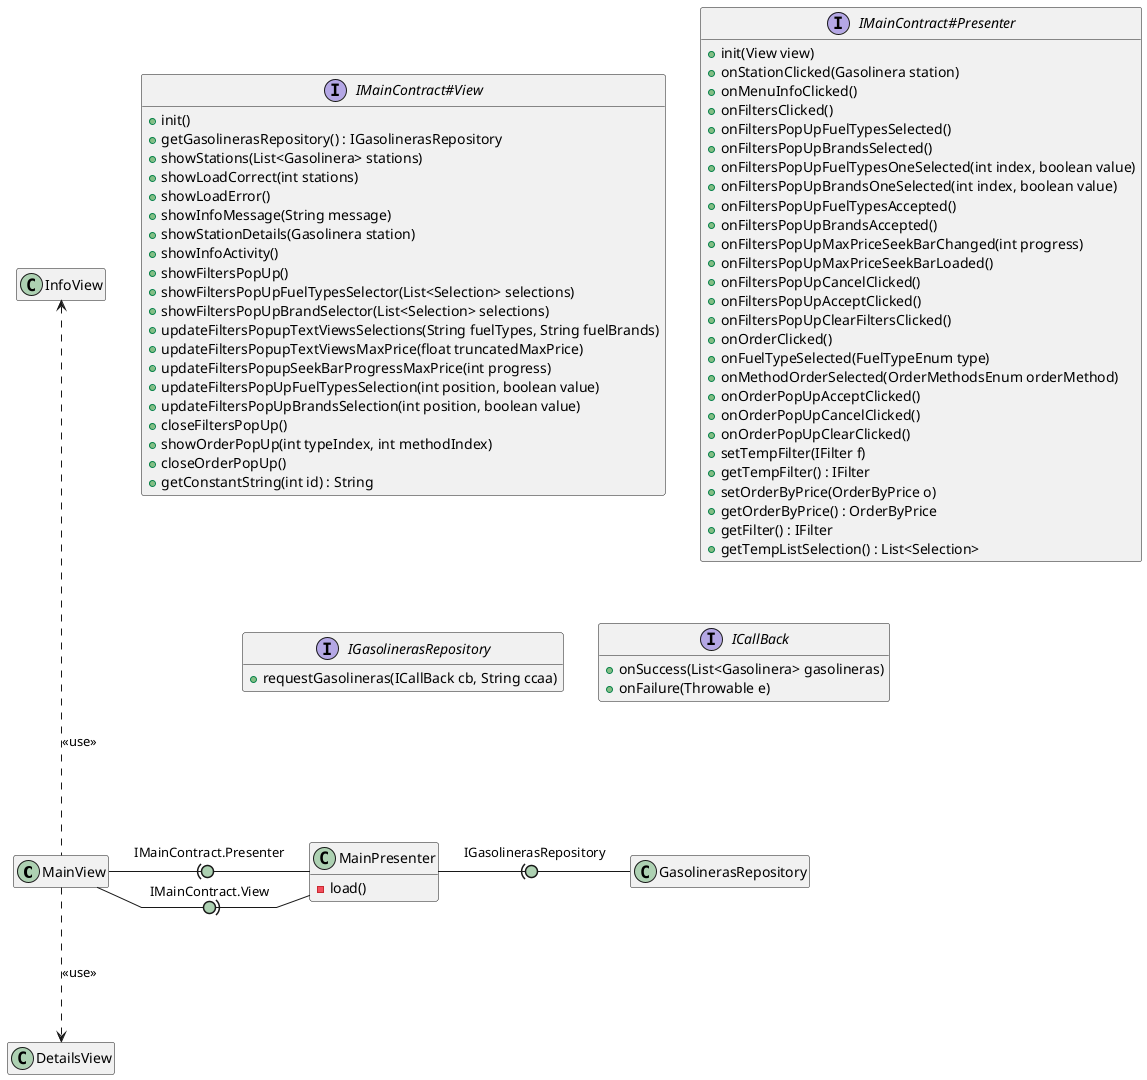@startuml clases

hide empty members
skinparam linetype polyline
skinparam arrowLollipopColor #ADD1B2

MainView -right(0- MainPresenter : IMainContract.Presenter
MainView -right0)- MainPresenter : IMainContract.View
MainView -up..-> InfoView : <<use>>
MainView -down..> DetailsView : <<use>>
MainPresenter -right(0- GasolinerasRepository : IGasolinerasRepository


class MainPresenter {
    -load()
}

interface IMainContract#View {
    + init()
    + getGasolinerasRepository() : IGasolinerasRepository
    + showStations(List<Gasolinera> stations)
    + showLoadCorrect(int stations)
    + showLoadError()
    + showInfoMessage(String message)
    + showStationDetails(Gasolinera station)
    + showInfoActivity()
    + showFiltersPopUp()
    + showFiltersPopUpFuelTypesSelector(List<Selection> selections)
    + showFiltersPopUpBrandSelector(List<Selection> selections)
    + updateFiltersPopupTextViewsSelections(String fuelTypes, String fuelBrands)
    + updateFiltersPopupTextViewsMaxPrice(float truncatedMaxPrice)
    + updateFiltersPopupSeekBarProgressMaxPrice(int progress)
    + updateFiltersPopUpFuelTypesSelection(int position, boolean value)
    + updateFiltersPopUpBrandsSelection(int position, boolean value)
    + closeFiltersPopUp()
    + showOrderPopUp(int typeIndex, int methodIndex)
    + closeOrderPopUp()
    + getConstantString(int id) : String
}

interface IMainContract#Presenter {
    + init(View view)
    + onStationClicked(Gasolinera station)
    + onMenuInfoClicked()
    + onFiltersClicked()
    + onFiltersPopUpFuelTypesSelected()
    + onFiltersPopUpBrandsSelected()
    + onFiltersPopUpFuelTypesOneSelected(int index, boolean value)
    + onFiltersPopUpBrandsOneSelected(int index, boolean value)   
    + onFiltersPopUpFuelTypesAccepted()
    + onFiltersPopUpBrandsAccepted()
    + onFiltersPopUpMaxPriceSeekBarChanged(int progress)
    + onFiltersPopUpMaxPriceSeekBarLoaded()
    + onFiltersPopUpCancelClicked()
    + onFiltersPopUpAcceptClicked()      
    + onFiltersPopUpClearFiltersClicked()
    + onOrderClicked()
    + onFuelTypeSelected(FuelTypeEnum type)
    + onMethodOrderSelected(OrderMethodsEnum orderMethod)
    + onOrderPopUpAcceptClicked()
    + onOrderPopUpCancelClicked()
    + onOrderPopUpClearClicked() 
    + setTempFilter(IFilter f)   
    + getTempFilter() : IFilter      
    + setOrderByPrice(OrderByPrice o)
    + getOrderByPrice() : OrderByPrice
    + getFilter() : IFilter
    + getTempListSelection() : List<Selection>
}

interface IGasolinerasRepository {
    + requestGasolineras(ICallBack cb, String ccaa)
}

interface ICallBack {
    + onSuccess(List<Gasolinera> gasolineras)
    + onFailure(Throwable e)
}


@enduml